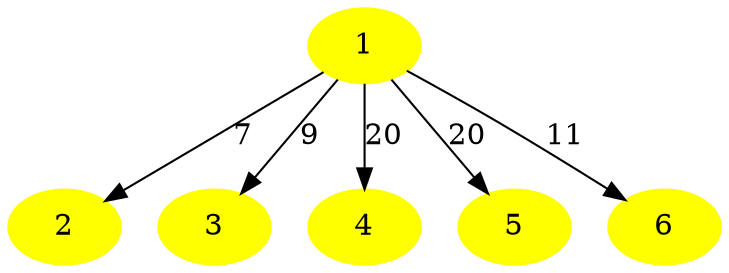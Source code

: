 digraph G{ 
node [style=filled, fontcolor=black];
n0[label="1", color=yellow];
n1[label="2", color=yellow];
n2[label="3", color=yellow];
n3[label="4", color=yellow];
n4[label="5", color=yellow];
n5[label="6", color=yellow];
n0 -> n1 [label="7"];
n0 -> n2 [label="9"];
n0 -> n3 [label="20"];
n0 -> n4 [label="20"];
n0 -> n5 [label="11"];
}
